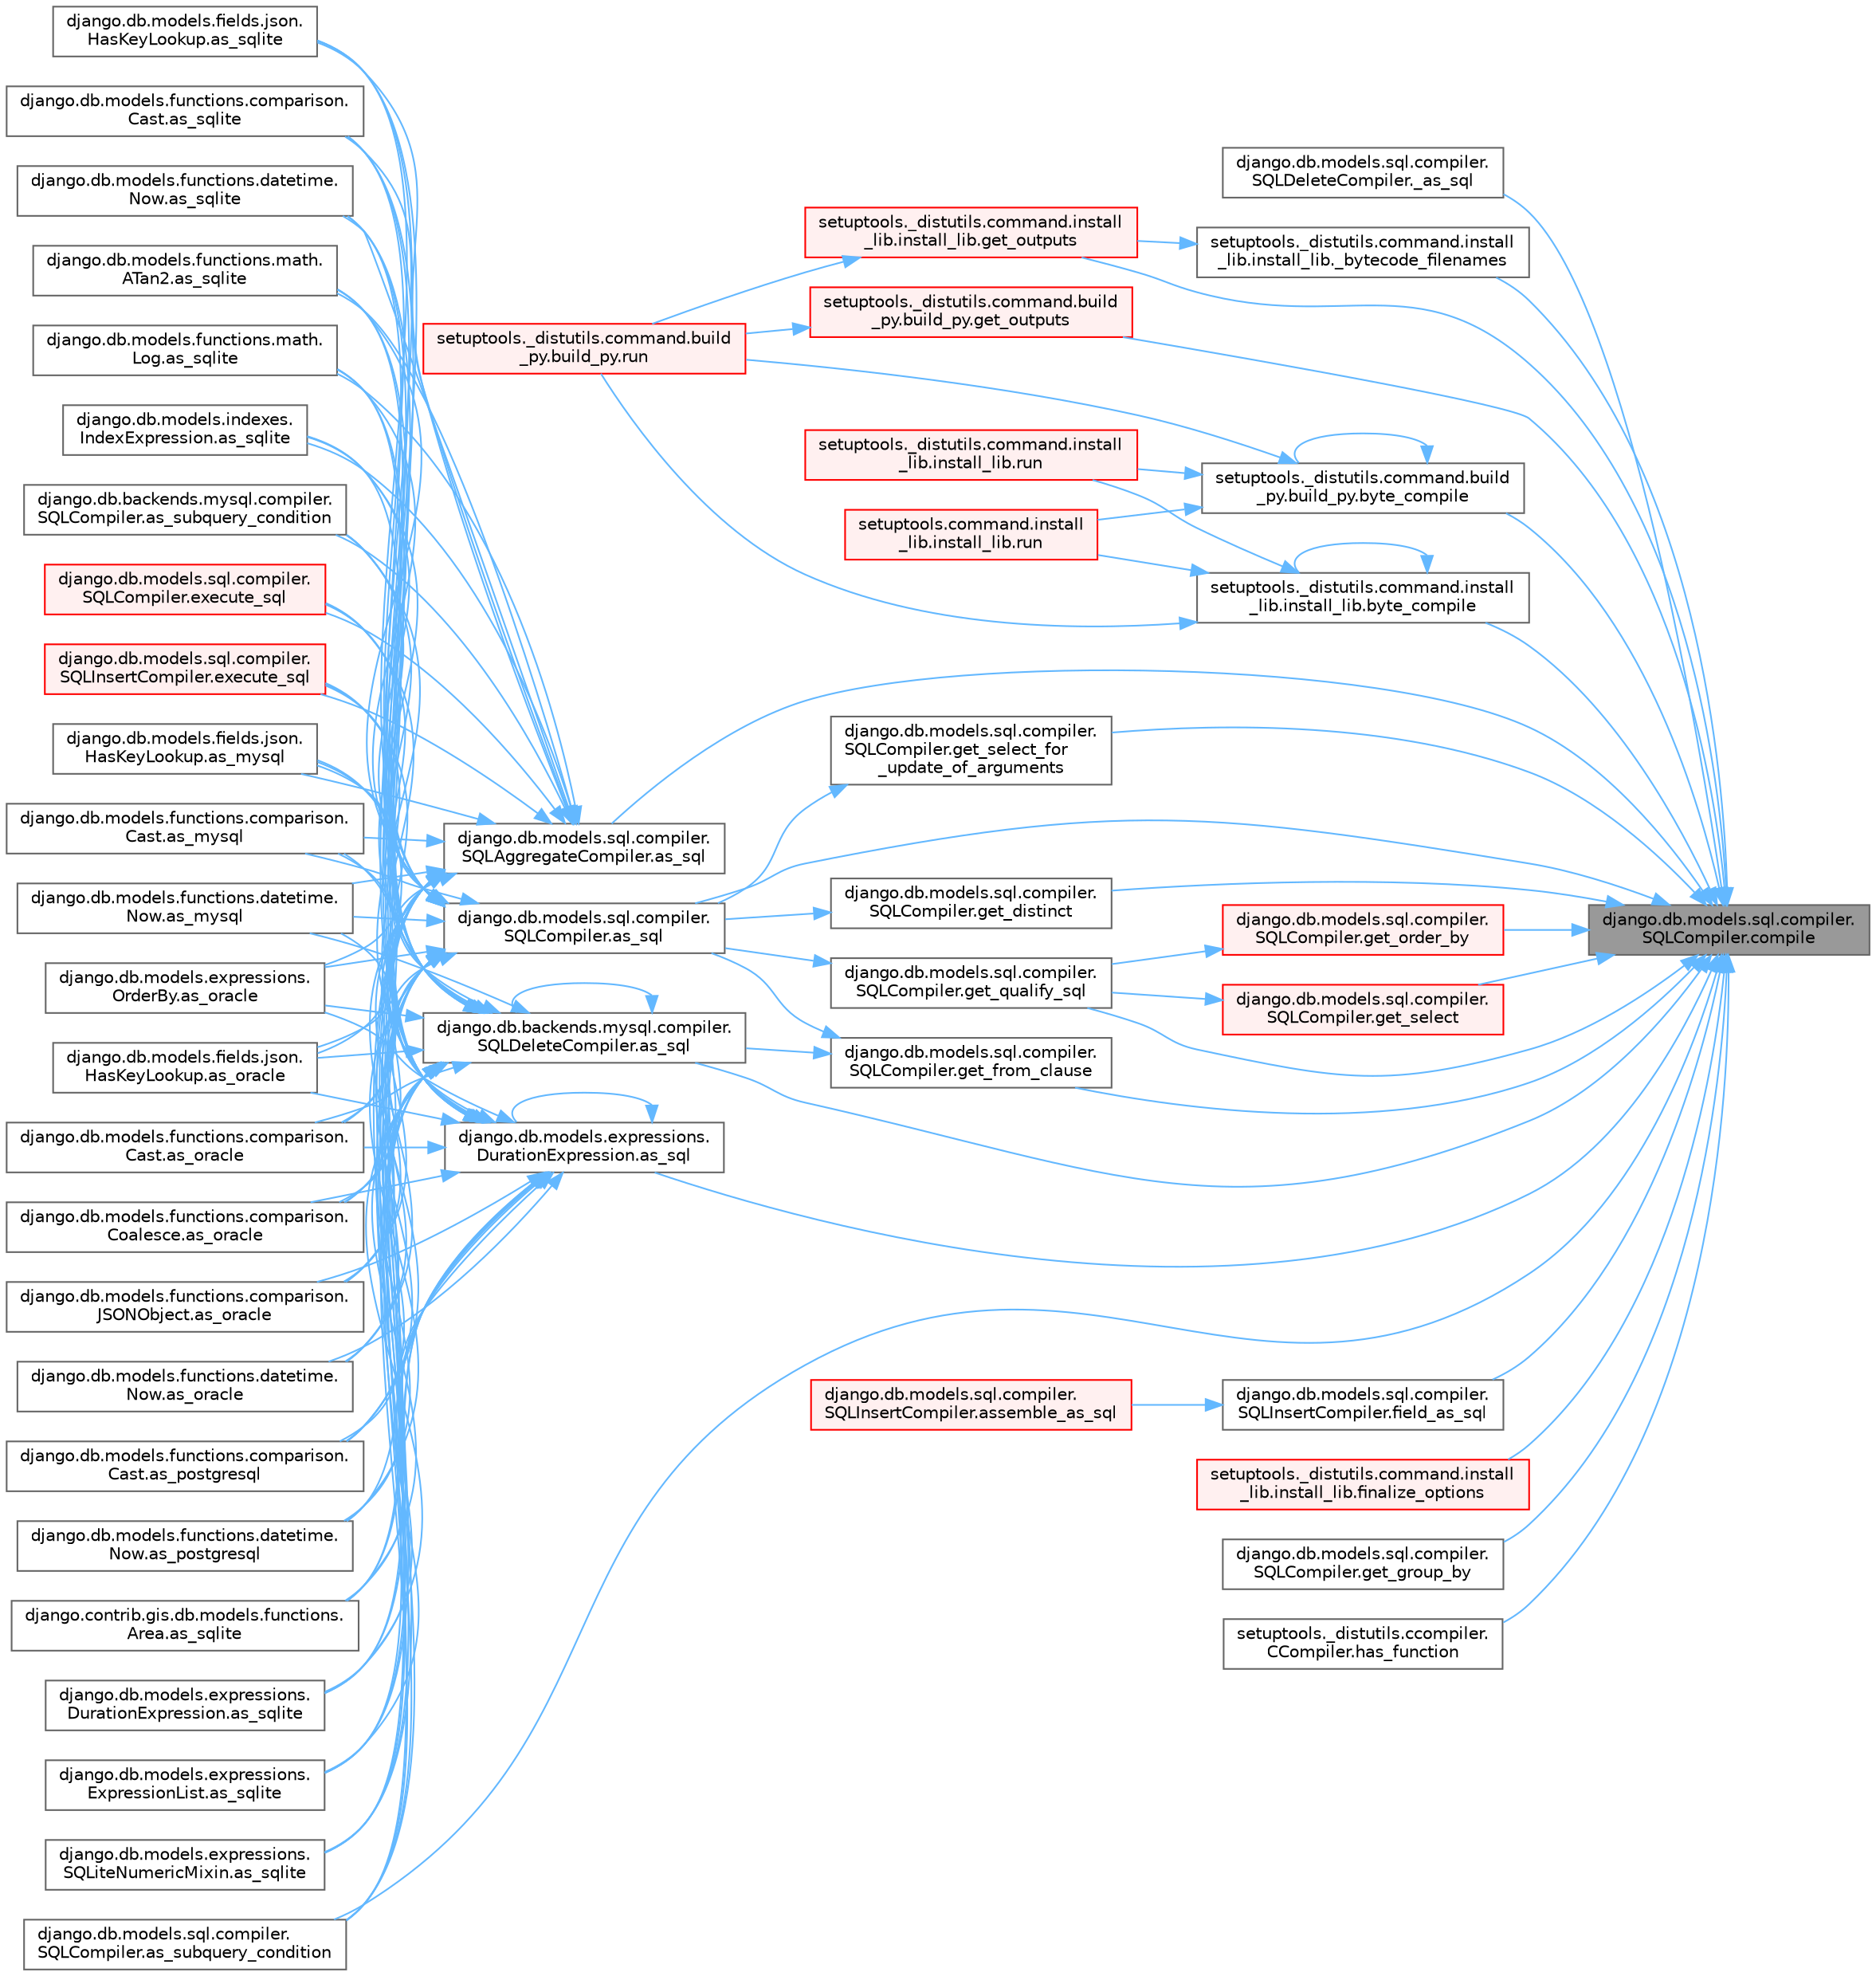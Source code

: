 digraph "django.db.models.sql.compiler.SQLCompiler.compile"
{
 // LATEX_PDF_SIZE
  bgcolor="transparent";
  edge [fontname=Helvetica,fontsize=10,labelfontname=Helvetica,labelfontsize=10];
  node [fontname=Helvetica,fontsize=10,shape=box,height=0.2,width=0.4];
  rankdir="RL";
  Node1 [id="Node000001",label="django.db.models.sql.compiler.\lSQLCompiler.compile",height=0.2,width=0.4,color="gray40", fillcolor="grey60", style="filled", fontcolor="black",tooltip=" "];
  Node1 -> Node2 [id="edge1_Node000001_Node000002",dir="back",color="steelblue1",style="solid",tooltip=" "];
  Node2 [id="Node000002",label="django.db.models.sql.compiler.\lSQLDeleteCompiler._as_sql",height=0.2,width=0.4,color="grey40", fillcolor="white", style="filled",URL="$classdjango_1_1db_1_1models_1_1sql_1_1compiler_1_1_s_q_l_delete_compiler.html#a692a3a95ea9ae64c0582b1908466cfe7",tooltip=" "];
  Node1 -> Node3 [id="edge2_Node000001_Node000003",dir="back",color="steelblue1",style="solid",tooltip=" "];
  Node3 [id="Node000003",label="setuptools._distutils.command.install\l_lib.install_lib._bytecode_filenames",height=0.2,width=0.4,color="grey40", fillcolor="white", style="filled",URL="$classsetuptools_1_1__distutils_1_1command_1_1install__lib_1_1install__lib.html#a7a553f1ab741bfa02d332fede5374a9d",tooltip=" "];
  Node3 -> Node4 [id="edge3_Node000003_Node000004",dir="back",color="steelblue1",style="solid",tooltip=" "];
  Node4 [id="Node000004",label="setuptools._distutils.command.install\l_lib.install_lib.get_outputs",height=0.2,width=0.4,color="red", fillcolor="#FFF0F0", style="filled",URL="$classsetuptools_1_1__distutils_1_1command_1_1install__lib_1_1install__lib.html#a6be86618e6b7aac41d44b4c305468e33",tooltip=" "];
  Node4 -> Node5 [id="edge4_Node000004_Node000005",dir="back",color="steelblue1",style="solid",tooltip=" "];
  Node5 [id="Node000005",label="setuptools._distutils.command.build\l_py.build_py.run",height=0.2,width=0.4,color="red", fillcolor="#FFF0F0", style="filled",URL="$classsetuptools_1_1__distutils_1_1command_1_1build__py_1_1build__py.html#a12ccc381525d7b9f7c3757cda2fcb404",tooltip=" "];
  Node1 -> Node11 [id="edge5_Node000001_Node000011",dir="back",color="steelblue1",style="solid",tooltip=" "];
  Node11 [id="Node000011",label="django.db.backends.mysql.compiler.\lSQLDeleteCompiler.as_sql",height=0.2,width=0.4,color="grey40", fillcolor="white", style="filled",URL="$classdjango_1_1db_1_1backends_1_1mysql_1_1compiler_1_1_s_q_l_delete_compiler.html#a71d0cb490cf857ffa3af19927999a391",tooltip=" "];
  Node11 -> Node12 [id="edge6_Node000011_Node000012",dir="back",color="steelblue1",style="solid",tooltip=" "];
  Node12 [id="Node000012",label="django.db.models.fields.json.\lHasKeyLookup.as_mysql",height=0.2,width=0.4,color="grey40", fillcolor="white", style="filled",URL="$classdjango_1_1db_1_1models_1_1fields_1_1json_1_1_has_key_lookup.html#a10f67427287f2c0ea32513ca6f481e96",tooltip=" "];
  Node11 -> Node13 [id="edge7_Node000011_Node000013",dir="back",color="steelblue1",style="solid",tooltip=" "];
  Node13 [id="Node000013",label="django.db.models.functions.comparison.\lCast.as_mysql",height=0.2,width=0.4,color="grey40", fillcolor="white", style="filled",URL="$classdjango_1_1db_1_1models_1_1functions_1_1comparison_1_1_cast.html#a447737891e955909c6a381529a67a84e",tooltip=" "];
  Node11 -> Node14 [id="edge8_Node000011_Node000014",dir="back",color="steelblue1",style="solid",tooltip=" "];
  Node14 [id="Node000014",label="django.db.models.functions.datetime.\lNow.as_mysql",height=0.2,width=0.4,color="grey40", fillcolor="white", style="filled",URL="$classdjango_1_1db_1_1models_1_1functions_1_1datetime_1_1_now.html#a070a9334fb198086c0c4e96e9725d92b",tooltip=" "];
  Node11 -> Node15 [id="edge9_Node000011_Node000015",dir="back",color="steelblue1",style="solid",tooltip=" "];
  Node15 [id="Node000015",label="django.db.models.expressions.\lOrderBy.as_oracle",height=0.2,width=0.4,color="grey40", fillcolor="white", style="filled",URL="$classdjango_1_1db_1_1models_1_1expressions_1_1_order_by.html#af9b6ede9b0df85d6bcf54f983b3a8f6a",tooltip=" "];
  Node11 -> Node16 [id="edge10_Node000011_Node000016",dir="back",color="steelblue1",style="solid",tooltip=" "];
  Node16 [id="Node000016",label="django.db.models.fields.json.\lHasKeyLookup.as_oracle",height=0.2,width=0.4,color="grey40", fillcolor="white", style="filled",URL="$classdjango_1_1db_1_1models_1_1fields_1_1json_1_1_has_key_lookup.html#afbb88aa4fb23b3ec3acdc695c2f52398",tooltip=" "];
  Node11 -> Node17 [id="edge11_Node000011_Node000017",dir="back",color="steelblue1",style="solid",tooltip=" "];
  Node17 [id="Node000017",label="django.db.models.functions.comparison.\lCast.as_oracle",height=0.2,width=0.4,color="grey40", fillcolor="white", style="filled",URL="$classdjango_1_1db_1_1models_1_1functions_1_1comparison_1_1_cast.html#ad466cd7ca85dc257d9e2718f41a263ec",tooltip=" "];
  Node11 -> Node18 [id="edge12_Node000011_Node000018",dir="back",color="steelblue1",style="solid",tooltip=" "];
  Node18 [id="Node000018",label="django.db.models.functions.comparison.\lCoalesce.as_oracle",height=0.2,width=0.4,color="grey40", fillcolor="white", style="filled",URL="$classdjango_1_1db_1_1models_1_1functions_1_1comparison_1_1_coalesce.html#a1bbeea180ef3ef4d8ba5d51d33d6ef85",tooltip=" "];
  Node11 -> Node19 [id="edge13_Node000011_Node000019",dir="back",color="steelblue1",style="solid",tooltip=" "];
  Node19 [id="Node000019",label="django.db.models.functions.comparison.\lJSONObject.as_oracle",height=0.2,width=0.4,color="grey40", fillcolor="white", style="filled",URL="$classdjango_1_1db_1_1models_1_1functions_1_1comparison_1_1_j_s_o_n_object.html#a4b4fa1161d27b0a9bbbdd0370e9af364",tooltip=" "];
  Node11 -> Node20 [id="edge14_Node000011_Node000020",dir="back",color="steelblue1",style="solid",tooltip=" "];
  Node20 [id="Node000020",label="django.db.models.functions.datetime.\lNow.as_oracle",height=0.2,width=0.4,color="grey40", fillcolor="white", style="filled",URL="$classdjango_1_1db_1_1models_1_1functions_1_1datetime_1_1_now.html#ad5e1ae918a5c4d39f675f98280440538",tooltip=" "];
  Node11 -> Node21 [id="edge15_Node000011_Node000021",dir="back",color="steelblue1",style="solid",tooltip=" "];
  Node21 [id="Node000021",label="django.db.models.functions.comparison.\lCast.as_postgresql",height=0.2,width=0.4,color="grey40", fillcolor="white", style="filled",URL="$classdjango_1_1db_1_1models_1_1functions_1_1comparison_1_1_cast.html#ae51aa6aa6fe8ca7064d8bca2f8e05188",tooltip=" "];
  Node11 -> Node22 [id="edge16_Node000011_Node000022",dir="back",color="steelblue1",style="solid",tooltip=" "];
  Node22 [id="Node000022",label="django.db.models.functions.datetime.\lNow.as_postgresql",height=0.2,width=0.4,color="grey40", fillcolor="white", style="filled",URL="$classdjango_1_1db_1_1models_1_1functions_1_1datetime_1_1_now.html#af1402a88867fc6d69f3f56f655f37fca",tooltip=" "];
  Node11 -> Node11 [id="edge17_Node000011_Node000011",dir="back",color="steelblue1",style="solid",tooltip=" "];
  Node11 -> Node23 [id="edge18_Node000011_Node000023",dir="back",color="steelblue1",style="solid",tooltip=" "];
  Node23 [id="Node000023",label="django.contrib.gis.db.models.functions.\lArea.as_sqlite",height=0.2,width=0.4,color="grey40", fillcolor="white", style="filled",URL="$classdjango_1_1contrib_1_1gis_1_1db_1_1models_1_1functions_1_1_area.html#ab8bfa3d35d4368e04318069dd28bd2ca",tooltip=" "];
  Node11 -> Node24 [id="edge19_Node000011_Node000024",dir="back",color="steelblue1",style="solid",tooltip=" "];
  Node24 [id="Node000024",label="django.db.models.expressions.\lDurationExpression.as_sqlite",height=0.2,width=0.4,color="grey40", fillcolor="white", style="filled",URL="$classdjango_1_1db_1_1models_1_1expressions_1_1_duration_expression.html#a5f33f70ca03904ce9b2e9824652e9fff",tooltip=" "];
  Node11 -> Node25 [id="edge20_Node000011_Node000025",dir="back",color="steelblue1",style="solid",tooltip=" "];
  Node25 [id="Node000025",label="django.db.models.expressions.\lExpressionList.as_sqlite",height=0.2,width=0.4,color="grey40", fillcolor="white", style="filled",URL="$classdjango_1_1db_1_1models_1_1expressions_1_1_expression_list.html#ae577275a98dec786535830e8d24aa13e",tooltip=" "];
  Node11 -> Node26 [id="edge21_Node000011_Node000026",dir="back",color="steelblue1",style="solid",tooltip=" "];
  Node26 [id="Node000026",label="django.db.models.expressions.\lSQLiteNumericMixin.as_sqlite",height=0.2,width=0.4,color="grey40", fillcolor="white", style="filled",URL="$classdjango_1_1db_1_1models_1_1expressions_1_1_s_q_lite_numeric_mixin.html#a7c649b97074b00e095c4ee2b3bc62482",tooltip=" "];
  Node11 -> Node27 [id="edge22_Node000011_Node000027",dir="back",color="steelblue1",style="solid",tooltip=" "];
  Node27 [id="Node000027",label="django.db.models.fields.json.\lHasKeyLookup.as_sqlite",height=0.2,width=0.4,color="grey40", fillcolor="white", style="filled",URL="$classdjango_1_1db_1_1models_1_1fields_1_1json_1_1_has_key_lookup.html#aaa01efd0fa197e203c40f6f05b000141",tooltip=" "];
  Node11 -> Node28 [id="edge23_Node000011_Node000028",dir="back",color="steelblue1",style="solid",tooltip=" "];
  Node28 [id="Node000028",label="django.db.models.functions.comparison.\lCast.as_sqlite",height=0.2,width=0.4,color="grey40", fillcolor="white", style="filled",URL="$classdjango_1_1db_1_1models_1_1functions_1_1comparison_1_1_cast.html#a1943b51797a168ff6a3ad37005086d8c",tooltip=" "];
  Node11 -> Node29 [id="edge24_Node000011_Node000029",dir="back",color="steelblue1",style="solid",tooltip=" "];
  Node29 [id="Node000029",label="django.db.models.functions.datetime.\lNow.as_sqlite",height=0.2,width=0.4,color="grey40", fillcolor="white", style="filled",URL="$classdjango_1_1db_1_1models_1_1functions_1_1datetime_1_1_now.html#a5525700866738572645141dd6f2ef41c",tooltip=" "];
  Node11 -> Node30 [id="edge25_Node000011_Node000030",dir="back",color="steelblue1",style="solid",tooltip=" "];
  Node30 [id="Node000030",label="django.db.models.functions.math.\lATan2.as_sqlite",height=0.2,width=0.4,color="grey40", fillcolor="white", style="filled",URL="$classdjango_1_1db_1_1models_1_1functions_1_1math_1_1_a_tan2.html#ac343d11000341dfc431de19f416ea4b6",tooltip=" "];
  Node11 -> Node31 [id="edge26_Node000011_Node000031",dir="back",color="steelblue1",style="solid",tooltip=" "];
  Node31 [id="Node000031",label="django.db.models.functions.math.\lLog.as_sqlite",height=0.2,width=0.4,color="grey40", fillcolor="white", style="filled",URL="$classdjango_1_1db_1_1models_1_1functions_1_1math_1_1_log.html#afcc146563033738d87dd1dc17d005111",tooltip=" "];
  Node11 -> Node32 [id="edge27_Node000011_Node000032",dir="back",color="steelblue1",style="solid",tooltip=" "];
  Node32 [id="Node000032",label="django.db.models.indexes.\lIndexExpression.as_sqlite",height=0.2,width=0.4,color="grey40", fillcolor="white", style="filled",URL="$classdjango_1_1db_1_1models_1_1indexes_1_1_index_expression.html#af6e5b161cb97d0b8bce944455e8e0d53",tooltip=" "];
  Node11 -> Node33 [id="edge28_Node000011_Node000033",dir="back",color="steelblue1",style="solid",tooltip=" "];
  Node33 [id="Node000033",label="django.db.backends.mysql.compiler.\lSQLCompiler.as_subquery_condition",height=0.2,width=0.4,color="grey40", fillcolor="white", style="filled",URL="$classdjango_1_1db_1_1backends_1_1mysql_1_1compiler_1_1_s_q_l_compiler.html#ab79da4712a24ed75ce13002a54fe8d46",tooltip=" "];
  Node11 -> Node34 [id="edge29_Node000011_Node000034",dir="back",color="steelblue1",style="solid",tooltip=" "];
  Node34 [id="Node000034",label="django.db.models.sql.compiler.\lSQLCompiler.as_subquery_condition",height=0.2,width=0.4,color="grey40", fillcolor="white", style="filled",URL="$classdjango_1_1db_1_1models_1_1sql_1_1compiler_1_1_s_q_l_compiler.html#a78bdce11e05140ed74db8f5463bedfce",tooltip=" "];
  Node11 -> Node35 [id="edge30_Node000011_Node000035",dir="back",color="steelblue1",style="solid",tooltip=" "];
  Node35 [id="Node000035",label="django.db.models.sql.compiler.\lSQLCompiler.execute_sql",height=0.2,width=0.4,color="red", fillcolor="#FFF0F0", style="filled",URL="$classdjango_1_1db_1_1models_1_1sql_1_1compiler_1_1_s_q_l_compiler.html#a07cbbc7958a72203f8ebe9ba29b9356f",tooltip=" "];
  Node11 -> Node39 [id="edge31_Node000011_Node000039",dir="back",color="steelblue1",style="solid",tooltip=" "];
  Node39 [id="Node000039",label="django.db.models.sql.compiler.\lSQLInsertCompiler.execute_sql",height=0.2,width=0.4,color="red", fillcolor="#FFF0F0", style="filled",URL="$classdjango_1_1db_1_1models_1_1sql_1_1compiler_1_1_s_q_l_insert_compiler.html#a59b977e6c439adafa1c3b0092dd7074f",tooltip=" "];
  Node1 -> Node40 [id="edge32_Node000001_Node000040",dir="back",color="steelblue1",style="solid",tooltip=" "];
  Node40 [id="Node000040",label="django.db.models.expressions.\lDurationExpression.as_sql",height=0.2,width=0.4,color="grey40", fillcolor="white", style="filled",URL="$classdjango_1_1db_1_1models_1_1expressions_1_1_duration_expression.html#a96fb041a2c24cc95a51f9a86634a4837",tooltip=" "];
  Node40 -> Node12 [id="edge33_Node000040_Node000012",dir="back",color="steelblue1",style="solid",tooltip=" "];
  Node40 -> Node13 [id="edge34_Node000040_Node000013",dir="back",color="steelblue1",style="solid",tooltip=" "];
  Node40 -> Node14 [id="edge35_Node000040_Node000014",dir="back",color="steelblue1",style="solid",tooltip=" "];
  Node40 -> Node15 [id="edge36_Node000040_Node000015",dir="back",color="steelblue1",style="solid",tooltip=" "];
  Node40 -> Node16 [id="edge37_Node000040_Node000016",dir="back",color="steelblue1",style="solid",tooltip=" "];
  Node40 -> Node17 [id="edge38_Node000040_Node000017",dir="back",color="steelblue1",style="solid",tooltip=" "];
  Node40 -> Node18 [id="edge39_Node000040_Node000018",dir="back",color="steelblue1",style="solid",tooltip=" "];
  Node40 -> Node19 [id="edge40_Node000040_Node000019",dir="back",color="steelblue1",style="solid",tooltip=" "];
  Node40 -> Node20 [id="edge41_Node000040_Node000020",dir="back",color="steelblue1",style="solid",tooltip=" "];
  Node40 -> Node21 [id="edge42_Node000040_Node000021",dir="back",color="steelblue1",style="solid",tooltip=" "];
  Node40 -> Node22 [id="edge43_Node000040_Node000022",dir="back",color="steelblue1",style="solid",tooltip=" "];
  Node40 -> Node40 [id="edge44_Node000040_Node000040",dir="back",color="steelblue1",style="solid",tooltip=" "];
  Node40 -> Node23 [id="edge45_Node000040_Node000023",dir="back",color="steelblue1",style="solid",tooltip=" "];
  Node40 -> Node24 [id="edge46_Node000040_Node000024",dir="back",color="steelblue1",style="solid",tooltip=" "];
  Node40 -> Node25 [id="edge47_Node000040_Node000025",dir="back",color="steelblue1",style="solid",tooltip=" "];
  Node40 -> Node26 [id="edge48_Node000040_Node000026",dir="back",color="steelblue1",style="solid",tooltip=" "];
  Node40 -> Node27 [id="edge49_Node000040_Node000027",dir="back",color="steelblue1",style="solid",tooltip=" "];
  Node40 -> Node28 [id="edge50_Node000040_Node000028",dir="back",color="steelblue1",style="solid",tooltip=" "];
  Node40 -> Node29 [id="edge51_Node000040_Node000029",dir="back",color="steelblue1",style="solid",tooltip=" "];
  Node40 -> Node30 [id="edge52_Node000040_Node000030",dir="back",color="steelblue1",style="solid",tooltip=" "];
  Node40 -> Node31 [id="edge53_Node000040_Node000031",dir="back",color="steelblue1",style="solid",tooltip=" "];
  Node40 -> Node32 [id="edge54_Node000040_Node000032",dir="back",color="steelblue1",style="solid",tooltip=" "];
  Node40 -> Node33 [id="edge55_Node000040_Node000033",dir="back",color="steelblue1",style="solid",tooltip=" "];
  Node40 -> Node34 [id="edge56_Node000040_Node000034",dir="back",color="steelblue1",style="solid",tooltip=" "];
  Node40 -> Node35 [id="edge57_Node000040_Node000035",dir="back",color="steelblue1",style="solid",tooltip=" "];
  Node40 -> Node39 [id="edge58_Node000040_Node000039",dir="back",color="steelblue1",style="solid",tooltip=" "];
  Node1 -> Node41 [id="edge59_Node000001_Node000041",dir="back",color="steelblue1",style="solid",tooltip=" "];
  Node41 [id="Node000041",label="django.db.models.sql.compiler.\lSQLAggregateCompiler.as_sql",height=0.2,width=0.4,color="grey40", fillcolor="white", style="filled",URL="$classdjango_1_1db_1_1models_1_1sql_1_1compiler_1_1_s_q_l_aggregate_compiler.html#a02a1d58598346a16727d513adc5236d4",tooltip=" "];
  Node41 -> Node12 [id="edge60_Node000041_Node000012",dir="back",color="steelblue1",style="solid",tooltip=" "];
  Node41 -> Node13 [id="edge61_Node000041_Node000013",dir="back",color="steelblue1",style="solid",tooltip=" "];
  Node41 -> Node14 [id="edge62_Node000041_Node000014",dir="back",color="steelblue1",style="solid",tooltip=" "];
  Node41 -> Node15 [id="edge63_Node000041_Node000015",dir="back",color="steelblue1",style="solid",tooltip=" "];
  Node41 -> Node16 [id="edge64_Node000041_Node000016",dir="back",color="steelblue1",style="solid",tooltip=" "];
  Node41 -> Node17 [id="edge65_Node000041_Node000017",dir="back",color="steelblue1",style="solid",tooltip=" "];
  Node41 -> Node18 [id="edge66_Node000041_Node000018",dir="back",color="steelblue1",style="solid",tooltip=" "];
  Node41 -> Node19 [id="edge67_Node000041_Node000019",dir="back",color="steelblue1",style="solid",tooltip=" "];
  Node41 -> Node20 [id="edge68_Node000041_Node000020",dir="back",color="steelblue1",style="solid",tooltip=" "];
  Node41 -> Node21 [id="edge69_Node000041_Node000021",dir="back",color="steelblue1",style="solid",tooltip=" "];
  Node41 -> Node22 [id="edge70_Node000041_Node000022",dir="back",color="steelblue1",style="solid",tooltip=" "];
  Node41 -> Node23 [id="edge71_Node000041_Node000023",dir="back",color="steelblue1",style="solid",tooltip=" "];
  Node41 -> Node24 [id="edge72_Node000041_Node000024",dir="back",color="steelblue1",style="solid",tooltip=" "];
  Node41 -> Node25 [id="edge73_Node000041_Node000025",dir="back",color="steelblue1",style="solid",tooltip=" "];
  Node41 -> Node26 [id="edge74_Node000041_Node000026",dir="back",color="steelblue1",style="solid",tooltip=" "];
  Node41 -> Node27 [id="edge75_Node000041_Node000027",dir="back",color="steelblue1",style="solid",tooltip=" "];
  Node41 -> Node28 [id="edge76_Node000041_Node000028",dir="back",color="steelblue1",style="solid",tooltip=" "];
  Node41 -> Node29 [id="edge77_Node000041_Node000029",dir="back",color="steelblue1",style="solid",tooltip=" "];
  Node41 -> Node30 [id="edge78_Node000041_Node000030",dir="back",color="steelblue1",style="solid",tooltip=" "];
  Node41 -> Node31 [id="edge79_Node000041_Node000031",dir="back",color="steelblue1",style="solid",tooltip=" "];
  Node41 -> Node32 [id="edge80_Node000041_Node000032",dir="back",color="steelblue1",style="solid",tooltip=" "];
  Node41 -> Node33 [id="edge81_Node000041_Node000033",dir="back",color="steelblue1",style="solid",tooltip=" "];
  Node41 -> Node34 [id="edge82_Node000041_Node000034",dir="back",color="steelblue1",style="solid",tooltip=" "];
  Node41 -> Node35 [id="edge83_Node000041_Node000035",dir="back",color="steelblue1",style="solid",tooltip=" "];
  Node41 -> Node39 [id="edge84_Node000041_Node000039",dir="back",color="steelblue1",style="solid",tooltip=" "];
  Node1 -> Node42 [id="edge85_Node000001_Node000042",dir="back",color="steelblue1",style="solid",tooltip=" "];
  Node42 [id="Node000042",label="django.db.models.sql.compiler.\lSQLCompiler.as_sql",height=0.2,width=0.4,color="grey40", fillcolor="white", style="filled",URL="$classdjango_1_1db_1_1models_1_1sql_1_1compiler_1_1_s_q_l_compiler.html#a3918d4acd4c4e25eaf039479facdc7db",tooltip=" "];
  Node42 -> Node12 [id="edge86_Node000042_Node000012",dir="back",color="steelblue1",style="solid",tooltip=" "];
  Node42 -> Node13 [id="edge87_Node000042_Node000013",dir="back",color="steelblue1",style="solid",tooltip=" "];
  Node42 -> Node14 [id="edge88_Node000042_Node000014",dir="back",color="steelblue1",style="solid",tooltip=" "];
  Node42 -> Node15 [id="edge89_Node000042_Node000015",dir="back",color="steelblue1",style="solid",tooltip=" "];
  Node42 -> Node16 [id="edge90_Node000042_Node000016",dir="back",color="steelblue1",style="solid",tooltip=" "];
  Node42 -> Node17 [id="edge91_Node000042_Node000017",dir="back",color="steelblue1",style="solid",tooltip=" "];
  Node42 -> Node18 [id="edge92_Node000042_Node000018",dir="back",color="steelblue1",style="solid",tooltip=" "];
  Node42 -> Node19 [id="edge93_Node000042_Node000019",dir="back",color="steelblue1",style="solid",tooltip=" "];
  Node42 -> Node20 [id="edge94_Node000042_Node000020",dir="back",color="steelblue1",style="solid",tooltip=" "];
  Node42 -> Node21 [id="edge95_Node000042_Node000021",dir="back",color="steelblue1",style="solid",tooltip=" "];
  Node42 -> Node22 [id="edge96_Node000042_Node000022",dir="back",color="steelblue1",style="solid",tooltip=" "];
  Node42 -> Node23 [id="edge97_Node000042_Node000023",dir="back",color="steelblue1",style="solid",tooltip=" "];
  Node42 -> Node24 [id="edge98_Node000042_Node000024",dir="back",color="steelblue1",style="solid",tooltip=" "];
  Node42 -> Node25 [id="edge99_Node000042_Node000025",dir="back",color="steelblue1",style="solid",tooltip=" "];
  Node42 -> Node26 [id="edge100_Node000042_Node000026",dir="back",color="steelblue1",style="solid",tooltip=" "];
  Node42 -> Node27 [id="edge101_Node000042_Node000027",dir="back",color="steelblue1",style="solid",tooltip=" "];
  Node42 -> Node28 [id="edge102_Node000042_Node000028",dir="back",color="steelblue1",style="solid",tooltip=" "];
  Node42 -> Node29 [id="edge103_Node000042_Node000029",dir="back",color="steelblue1",style="solid",tooltip=" "];
  Node42 -> Node30 [id="edge104_Node000042_Node000030",dir="back",color="steelblue1",style="solid",tooltip=" "];
  Node42 -> Node31 [id="edge105_Node000042_Node000031",dir="back",color="steelblue1",style="solid",tooltip=" "];
  Node42 -> Node32 [id="edge106_Node000042_Node000032",dir="back",color="steelblue1",style="solid",tooltip=" "];
  Node42 -> Node33 [id="edge107_Node000042_Node000033",dir="back",color="steelblue1",style="solid",tooltip=" "];
  Node42 -> Node34 [id="edge108_Node000042_Node000034",dir="back",color="steelblue1",style="solid",tooltip=" "];
  Node42 -> Node35 [id="edge109_Node000042_Node000035",dir="back",color="steelblue1",style="solid",tooltip=" "];
  Node42 -> Node39 [id="edge110_Node000042_Node000039",dir="back",color="steelblue1",style="solid",tooltip=" "];
  Node1 -> Node34 [id="edge111_Node000001_Node000034",dir="back",color="steelblue1",style="solid",tooltip=" "];
  Node1 -> Node43 [id="edge112_Node000001_Node000043",dir="back",color="steelblue1",style="solid",tooltip=" "];
  Node43 [id="Node000043",label="setuptools._distutils.command.build\l_py.build_py.byte_compile",height=0.2,width=0.4,color="grey40", fillcolor="white", style="filled",URL="$classsetuptools_1_1__distutils_1_1command_1_1build__py_1_1build__py.html#a7904ebbfe94d88432ab3ac03abf93a6c",tooltip=" "];
  Node43 -> Node43 [id="edge113_Node000043_Node000043",dir="back",color="steelblue1",style="solid",tooltip=" "];
  Node43 -> Node5 [id="edge114_Node000043_Node000005",dir="back",color="steelblue1",style="solid",tooltip=" "];
  Node43 -> Node44 [id="edge115_Node000043_Node000044",dir="back",color="steelblue1",style="solid",tooltip=" "];
  Node44 [id="Node000044",label="setuptools._distutils.command.install\l_lib.install_lib.run",height=0.2,width=0.4,color="red", fillcolor="#FFF0F0", style="filled",URL="$classsetuptools_1_1__distutils_1_1command_1_1install__lib_1_1install__lib.html#aedc0eea27e626a25be51489b2cc77c40",tooltip=" "];
  Node43 -> Node45 [id="edge116_Node000043_Node000045",dir="back",color="steelblue1",style="solid",tooltip=" "];
  Node45 [id="Node000045",label="setuptools.command.install\l_lib.install_lib.run",height=0.2,width=0.4,color="red", fillcolor="#FFF0F0", style="filled",URL="$classsetuptools_1_1command_1_1install__lib_1_1install__lib.html#a50c62121b7ed69229e4cf2d331ff5fa3",tooltip=" "];
  Node1 -> Node46 [id="edge117_Node000001_Node000046",dir="back",color="steelblue1",style="solid",tooltip=" "];
  Node46 [id="Node000046",label="setuptools._distutils.command.install\l_lib.install_lib.byte_compile",height=0.2,width=0.4,color="grey40", fillcolor="white", style="filled",URL="$classsetuptools_1_1__distutils_1_1command_1_1install__lib_1_1install__lib.html#a96e016f8c5f1277a2174f82cb4976008",tooltip=" "];
  Node46 -> Node46 [id="edge118_Node000046_Node000046",dir="back",color="steelblue1",style="solid",tooltip=" "];
  Node46 -> Node5 [id="edge119_Node000046_Node000005",dir="back",color="steelblue1",style="solid",tooltip=" "];
  Node46 -> Node44 [id="edge120_Node000046_Node000044",dir="back",color="steelblue1",style="solid",tooltip=" "];
  Node46 -> Node45 [id="edge121_Node000046_Node000045",dir="back",color="steelblue1",style="solid",tooltip=" "];
  Node1 -> Node47 [id="edge122_Node000001_Node000047",dir="back",color="steelblue1",style="solid",tooltip=" "];
  Node47 [id="Node000047",label="django.db.models.sql.compiler.\lSQLInsertCompiler.field_as_sql",height=0.2,width=0.4,color="grey40", fillcolor="white", style="filled",URL="$classdjango_1_1db_1_1models_1_1sql_1_1compiler_1_1_s_q_l_insert_compiler.html#a31466510e3f5eb2bb3b91f8772f5bf4b",tooltip=" "];
  Node47 -> Node48 [id="edge123_Node000047_Node000048",dir="back",color="steelblue1",style="solid",tooltip=" "];
  Node48 [id="Node000048",label="django.db.models.sql.compiler.\lSQLInsertCompiler.assemble_as_sql",height=0.2,width=0.4,color="red", fillcolor="#FFF0F0", style="filled",URL="$classdjango_1_1db_1_1models_1_1sql_1_1compiler_1_1_s_q_l_insert_compiler.html#a6ce33e68006ce739da9601f67e25e6a8",tooltip=" "];
  Node1 -> Node50 [id="edge124_Node000001_Node000050",dir="back",color="steelblue1",style="solid",tooltip=" "];
  Node50 [id="Node000050",label="setuptools._distutils.command.install\l_lib.install_lib.finalize_options",height=0.2,width=0.4,color="red", fillcolor="#FFF0F0", style="filled",URL="$classsetuptools_1_1__distutils_1_1command_1_1install__lib_1_1install__lib.html#abb9291d426ff7961acb24deb0e029ce4",tooltip=" "];
  Node1 -> Node53 [id="edge125_Node000001_Node000053",dir="back",color="steelblue1",style="solid",tooltip=" "];
  Node53 [id="Node000053",label="django.db.models.sql.compiler.\lSQLCompiler.get_distinct",height=0.2,width=0.4,color="grey40", fillcolor="white", style="filled",URL="$classdjango_1_1db_1_1models_1_1sql_1_1compiler_1_1_s_q_l_compiler.html#a5afc8cd4e50abc7c5a9f8ca83beba4d4",tooltip=" "];
  Node53 -> Node42 [id="edge126_Node000053_Node000042",dir="back",color="steelblue1",style="solid",tooltip=" "];
  Node1 -> Node54 [id="edge127_Node000001_Node000054",dir="back",color="steelblue1",style="solid",tooltip=" "];
  Node54 [id="Node000054",label="django.db.models.sql.compiler.\lSQLCompiler.get_from_clause",height=0.2,width=0.4,color="grey40", fillcolor="white", style="filled",URL="$classdjango_1_1db_1_1models_1_1sql_1_1compiler_1_1_s_q_l_compiler.html#a83d303ccaad416a1714f4ce46f691473",tooltip=" "];
  Node54 -> Node11 [id="edge128_Node000054_Node000011",dir="back",color="steelblue1",style="solid",tooltip=" "];
  Node54 -> Node42 [id="edge129_Node000054_Node000042",dir="back",color="steelblue1",style="solid",tooltip=" "];
  Node1 -> Node55 [id="edge130_Node000001_Node000055",dir="back",color="steelblue1",style="solid",tooltip=" "];
  Node55 [id="Node000055",label="django.db.models.sql.compiler.\lSQLCompiler.get_group_by",height=0.2,width=0.4,color="grey40", fillcolor="white", style="filled",URL="$classdjango_1_1db_1_1models_1_1sql_1_1compiler_1_1_s_q_l_compiler.html#a952d33943d1a7920e1884ce273e96e53",tooltip=" "];
  Node1 -> Node56 [id="edge131_Node000001_Node000056",dir="back",color="steelblue1",style="solid",tooltip=" "];
  Node56 [id="Node000056",label="django.db.models.sql.compiler.\lSQLCompiler.get_order_by",height=0.2,width=0.4,color="red", fillcolor="#FFF0F0", style="filled",URL="$classdjango_1_1db_1_1models_1_1sql_1_1compiler_1_1_s_q_l_compiler.html#a85a625d03b1e87e5dc6f2ea7e93fef1a",tooltip=" "];
  Node56 -> Node58 [id="edge132_Node000056_Node000058",dir="back",color="steelblue1",style="solid",tooltip=" "];
  Node58 [id="Node000058",label="django.db.models.sql.compiler.\lSQLCompiler.get_qualify_sql",height=0.2,width=0.4,color="grey40", fillcolor="white", style="filled",URL="$classdjango_1_1db_1_1models_1_1sql_1_1compiler_1_1_s_q_l_compiler.html#afdb00329e7a13cfc55825ceb0302bb93",tooltip=" "];
  Node58 -> Node42 [id="edge133_Node000058_Node000042",dir="back",color="steelblue1",style="solid",tooltip=" "];
  Node1 -> Node61 [id="edge134_Node000001_Node000061",dir="back",color="steelblue1",style="solid",tooltip=" "];
  Node61 [id="Node000061",label="setuptools._distutils.command.build\l_py.build_py.get_outputs",height=0.2,width=0.4,color="red", fillcolor="#FFF0F0", style="filled",URL="$classsetuptools_1_1__distutils_1_1command_1_1build__py_1_1build__py.html#a46cabd50dc25977134825f0bff6b2bc3",tooltip=" "];
  Node61 -> Node5 [id="edge135_Node000061_Node000005",dir="back",color="steelblue1",style="solid",tooltip=" "];
  Node1 -> Node4 [id="edge136_Node000001_Node000004",dir="back",color="steelblue1",style="solid",tooltip=" "];
  Node1 -> Node58 [id="edge137_Node000001_Node000058",dir="back",color="steelblue1",style="solid",tooltip=" "];
  Node1 -> Node62 [id="edge138_Node000001_Node000062",dir="back",color="steelblue1",style="solid",tooltip=" "];
  Node62 [id="Node000062",label="django.db.models.sql.compiler.\lSQLCompiler.get_select",height=0.2,width=0.4,color="red", fillcolor="#FFF0F0", style="filled",URL="$classdjango_1_1db_1_1models_1_1sql_1_1compiler_1_1_s_q_l_compiler.html#ae45920438395e09bd0e2211c58a50e04",tooltip=" "];
  Node62 -> Node58 [id="edge139_Node000062_Node000058",dir="back",color="steelblue1",style="solid",tooltip=" "];
  Node1 -> Node64 [id="edge140_Node000001_Node000064",dir="back",color="steelblue1",style="solid",tooltip=" "];
  Node64 [id="Node000064",label="django.db.models.sql.compiler.\lSQLCompiler.get_select_for\l_update_of_arguments",height=0.2,width=0.4,color="grey40", fillcolor="white", style="filled",URL="$classdjango_1_1db_1_1models_1_1sql_1_1compiler_1_1_s_q_l_compiler.html#acc146258b1413bd96cd04cad1855dd94",tooltip=" "];
  Node64 -> Node42 [id="edge141_Node000064_Node000042",dir="back",color="steelblue1",style="solid",tooltip=" "];
  Node1 -> Node65 [id="edge142_Node000001_Node000065",dir="back",color="steelblue1",style="solid",tooltip=" "];
  Node65 [id="Node000065",label="setuptools._distutils.ccompiler.\lCCompiler.has_function",height=0.2,width=0.4,color="grey40", fillcolor="white", style="filled",URL="$classsetuptools_1_1__distutils_1_1ccompiler_1_1_c_compiler.html#a095ee5df0f2e6a387621f10c17949738",tooltip=" "];
}
